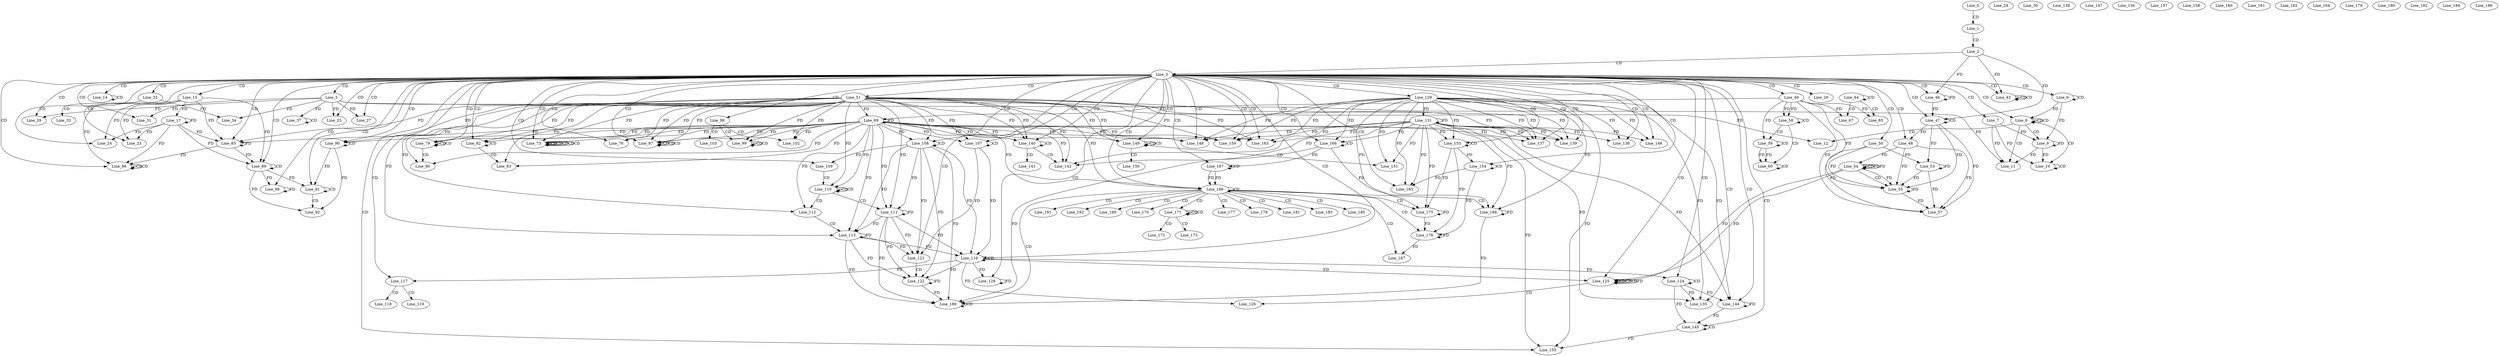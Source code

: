 digraph G {
  Line_0;
  Line_1;
  Line_2;
  Line_3;
  Line_5;
  Line_6;
  Line_6;
  Line_7;
  Line_8;
  Line_8;
  Line_9;
  Line_9;
  Line_10;
  Line_10;
  Line_10;
  Line_11;
  Line_11;
  Line_12;
  Line_14;
  Line_14;
  Line_15;
  Line_17;
  Line_23;
  Line_24;
  Line_24;
  Line_25;
  Line_26;
  Line_27;
  Line_28;
  Line_29;
  Line_30;
  Line_31;
  Line_32;
  Line_33;
  Line_34;
  Line_37;
  Line_37;
  Line_37;
  Line_43;
  Line_43;
  Line_43;
  Line_46;
  Line_46;
  Line_47;
  Line_47;
  Line_48;
  Line_48;
  Line_49;
  Line_50;
  Line_51;
  Line_53;
  Line_53;
  Line_54;
  Line_54;
  Line_54;
  Line_55;
  Line_55;
  Line_57;
  Line_58;
  Line_58;
  Line_59;
  Line_59;
  Line_59;
  Line_60;
  Line_60;
  Line_64;
  Line_64;
  Line_65;
  Line_67;
  Line_69;
  Line_73;
  Line_73;
  Line_73;
  Line_73;
  Line_73;
  Line_73;
  Line_73;
  Line_73;
  Line_73;
  Line_73;
  Line_73;
  Line_76;
  Line_76;
  Line_79;
  Line_79;
  Line_79;
  Line_80;
  Line_82;
  Line_82;
  Line_82;
  Line_82;
  Line_83;
  Line_85;
  Line_85;
  Line_86;
  Line_86;
  Line_86;
  Line_89;
  Line_89;
  Line_90;
  Line_90;
  Line_90;
  Line_91;
  Line_91;
  Line_91;
  Line_91;
  Line_91;
  Line_92;
  Line_92;
  Line_96;
  Line_97;
  Line_97;
  Line_97;
  Line_97;
  Line_97;
  Line_97;
  Line_98;
  Line_99;
  Line_99;
  Line_99;
  Line_102;
  Line_102;
  Line_103;
  Line_107;
  Line_107;
  Line_107;
  Line_108;
  Line_108;
  Line_108;
  Line_109;
  Line_109;
  Line_110;
  Line_110;
  Line_110;
  Line_110;
  Line_111;
  Line_111;
  Line_111;
  Line_111;
  Line_112;
  Line_112;
  Line_113;
  Line_113;
  Line_113;
  Line_113;
  Line_116;
  Line_116;
  Line_117;
  Line_117;
  Line_118;
  Line_119;
  Line_121;
  Line_121;
  Line_121;
  Line_122;
  Line_122;
  Line_124;
  Line_124;
  Line_124;
  Line_125;
  Line_125;
  Line_125;
  Line_125;
  Line_126;
  Line_126;
  Line_128;
  Line_129;
  Line_131;
  Line_131;
  Line_135;
  Line_136;
  Line_137;
  Line_137;
  Line_138;
  Line_139;
  Line_139;
  Line_140;
  Line_140;
  Line_141;
  Line_142;
  Line_142;
  Line_144;
  Line_144;
  Line_145;
  Line_145;
  Line_146;
  Line_147;
  Line_148;
  Line_148;
  Line_149;
  Line_149;
  Line_149;
  Line_149;
  Line_150;
  Line_151;
  Line_153;
  Line_153;
  Line_154;
  Line_154;
  Line_155;
  Line_155;
  Line_156;
  Line_157;
  Line_157;
  Line_158;
  Line_159;
  Line_159;
  Line_160;
  Line_161;
  Line_161;
  Line_162;
  Line_163;
  Line_163;
  Line_164;
  Line_165;
  Line_165;
  Line_166;
  Line_166;
  Line_167;
  Line_167;
  Line_168;
  Line_168;
  Line_168;
  Line_169;
  Line_170;
  Line_170;
  Line_171;
  Line_171;
  Line_171;
  Line_171;
  Line_172;
  Line_173;
  Line_175;
  Line_175;
  Line_176;
  Line_176;
  Line_177;
  Line_177;
  Line_178;
  Line_179;
  Line_179;
  Line_180;
  Line_181;
  Line_181;
  Line_182;
  Line_183;
  Line_183;
  Line_184;
  Line_185;
  Line_185;
  Line_186;
  Line_187;
  Line_187;
  Line_188;
  Line_188;
  Line_189;
  Line_189;
  Line_191;
  Line_192;
  Line_0 -> Line_1 [ label="CD" ];
  Line_1 -> Line_2 [ label="CD" ];
  Line_2 -> Line_3 [ label="CD" ];
  Line_3 -> Line_5 [ label="CD" ];
  Line_3 -> Line_6 [ label="CD" ];
  Line_6 -> Line_6 [ label="CD" ];
  Line_3 -> Line_7 [ label="CD" ];
  Line_3 -> Line_8 [ label="CD" ];
  Line_8 -> Line_8 [ label="CD" ];
  Line_8 -> Line_8 [ label="CD" ];
  Line_6 -> Line_8 [ label="FD" ];
  Line_8 -> Line_9 [ label="CD" ];
  Line_9 -> Line_9 [ label="FD" ];
  Line_7 -> Line_9 [ label="FD" ];
  Line_6 -> Line_9 [ label="FD" ];
  Line_8 -> Line_10 [ label="CD" ];
  Line_10 -> Line_10 [ label="CD" ];
  Line_9 -> Line_10 [ label="FD" ];
  Line_7 -> Line_10 [ label="FD" ];
  Line_8 -> Line_11 [ label="CD" ];
  Line_5 -> Line_11 [ label="FD" ];
  Line_9 -> Line_11 [ label="FD" ];
  Line_7 -> Line_11 [ label="FD" ];
  Line_8 -> Line_12 [ label="CD" ];
  Line_5 -> Line_12 [ label="FD" ];
  Line_3 -> Line_14 [ label="CD" ];
  Line_14 -> Line_14 [ label="CD" ];
  Line_3 -> Line_15 [ label="CD" ];
  Line_15 -> Line_17 [ label="FD" ];
  Line_17 -> Line_17 [ label="FD" ];
  Line_3 -> Line_23 [ label="CD" ];
  Line_15 -> Line_23 [ label="FD" ];
  Line_17 -> Line_23 [ label="FD" ];
  Line_3 -> Line_24 [ label="CD" ];
  Line_15 -> Line_24 [ label="FD" ];
  Line_17 -> Line_24 [ label="FD" ];
  Line_3 -> Line_25 [ label="CD" ];
  Line_5 -> Line_25 [ label="FD" ];
  Line_3 -> Line_26 [ label="CD" ];
  Line_3 -> Line_27 [ label="CD" ];
  Line_5 -> Line_27 [ label="FD" ];
  Line_3 -> Line_29 [ label="CD" ];
  Line_5 -> Line_29 [ label="FD" ];
  Line_3 -> Line_31 [ label="CD" ];
  Line_5 -> Line_31 [ label="FD" ];
  Line_3 -> Line_32 [ label="CD" ];
  Line_32 -> Line_33 [ label="CD" ];
  Line_32 -> Line_34 [ label="CD" ];
  Line_5 -> Line_34 [ label="FD" ];
  Line_37 -> Line_37 [ label="CD" ];
  Line_5 -> Line_37 [ label="FD" ];
  Line_3 -> Line_43 [ label="CD" ];
  Line_43 -> Line_43 [ label="CD" ];
  Line_43 -> Line_43 [ label="CD" ];
  Line_2 -> Line_43 [ label="FD" ];
  Line_3 -> Line_46 [ label="CD" ];
  Line_2 -> Line_46 [ label="FD" ];
  Line_46 -> Line_46 [ label="FD" ];
  Line_3 -> Line_47 [ label="CD" ];
  Line_47 -> Line_47 [ label="CD" ];
  Line_2 -> Line_47 [ label="FD" ];
  Line_46 -> Line_47 [ label="FD" ];
  Line_3 -> Line_48 [ label="CD" ];
  Line_47 -> Line_48 [ label="FD" ];
  Line_3 -> Line_49 [ label="CD" ];
  Line_3 -> Line_50 [ label="CD" ];
  Line_3 -> Line_51 [ label="CD" ];
  Line_50 -> Line_53 [ label="FD" ];
  Line_53 -> Line_53 [ label="FD" ];
  Line_47 -> Line_53 [ label="FD" ];
  Line_48 -> Line_54 [ label="FD" ];
  Line_54 -> Line_54 [ label="CD" ];
  Line_54 -> Line_54 [ label="FD" ];
  Line_54 -> Line_55 [ label="CD" ];
  Line_55 -> Line_55 [ label="FD" ];
  Line_50 -> Line_55 [ label="FD" ];
  Line_53 -> Line_55 [ label="FD" ];
  Line_47 -> Line_55 [ label="FD" ];
  Line_49 -> Line_55 [ label="FD" ];
  Line_54 -> Line_55 [ label="FD" ];
  Line_48 -> Line_55 [ label="FD" ];
  Line_47 -> Line_57 [ label="FD" ];
  Line_49 -> Line_57 [ label="FD" ];
  Line_55 -> Line_57 [ label="FD" ];
  Line_50 -> Line_57 [ label="FD" ];
  Line_53 -> Line_57 [ label="FD" ];
  Line_48 -> Line_57 [ label="FD" ];
  Line_49 -> Line_58 [ label="FD" ];
  Line_58 -> Line_58 [ label="CD" ];
  Line_49 -> Line_58 [ label="FD" ];
  Line_58 -> Line_59 [ label="CD" ];
  Line_59 -> Line_59 [ label="CD" ];
  Line_49 -> Line_59 [ label="FD" ];
  Line_58 -> Line_60 [ label="CD" ];
  Line_59 -> Line_60 [ label="FD" ];
  Line_60 -> Line_60 [ label="CD" ];
  Line_59 -> Line_60 [ label="FD" ];
  Line_64 -> Line_64 [ label="CD" ];
  Line_64 -> Line_65 [ label="CD" ];
  Line_49 -> Line_65 [ label="FD" ];
  Line_64 -> Line_67 [ label="CD" ];
  Line_49 -> Line_67 [ label="FD" ];
  Line_51 -> Line_69 [ label="FD" ];
  Line_69 -> Line_69 [ label="FD" ];
  Line_49 -> Line_69 [ label="FD" ];
  Line_3 -> Line_73 [ label="CD" ];
  Line_73 -> Line_73 [ label="CD" ];
  Line_51 -> Line_73 [ label="FD" ];
  Line_69 -> Line_73 [ label="FD" ];
  Line_73 -> Line_73 [ label="CD" ];
  Line_73 -> Line_73 [ label="CD" ];
  Line_73 -> Line_73 [ label="CD" ];
  Line_73 -> Line_73 [ label="CD" ];
  Line_3 -> Line_76 [ label="CD" ];
  Line_51 -> Line_76 [ label="FD" ];
  Line_69 -> Line_76 [ label="FD" ];
  Line_3 -> Line_79 [ label="CD" ];
  Line_79 -> Line_79 [ label="CD" ];
  Line_79 -> Line_79 [ label="CD" ];
  Line_51 -> Line_79 [ label="FD" ];
  Line_69 -> Line_79 [ label="FD" ];
  Line_79 -> Line_80 [ label="CD" ];
  Line_51 -> Line_80 [ label="FD" ];
  Line_69 -> Line_80 [ label="FD" ];
  Line_3 -> Line_82 [ label="CD" ];
  Line_82 -> Line_82 [ label="CD" ];
  Line_51 -> Line_82 [ label="FD" ];
  Line_69 -> Line_82 [ label="FD" ];
  Line_82 -> Line_83 [ label="CD" ];
  Line_51 -> Line_83 [ label="FD" ];
  Line_69 -> Line_83 [ label="FD" ];
  Line_3 -> Line_85 [ label="CD" ];
  Line_15 -> Line_85 [ label="FD" ];
  Line_17 -> Line_85 [ label="FD" ];
  Line_85 -> Line_85 [ label="FD" ];
  Line_51 -> Line_85 [ label="FD" ];
  Line_69 -> Line_85 [ label="FD" ];
  Line_3 -> Line_86 [ label="CD" ];
  Line_86 -> Line_86 [ label="CD" ];
  Line_86 -> Line_86 [ label="CD" ];
  Line_15 -> Line_86 [ label="FD" ];
  Line_17 -> Line_86 [ label="FD" ];
  Line_85 -> Line_86 [ label="FD" ];
  Line_3 -> Line_89 [ label="CD" ];
  Line_89 -> Line_89 [ label="CD" ];
  Line_15 -> Line_89 [ label="FD" ];
  Line_17 -> Line_89 [ label="FD" ];
  Line_85 -> Line_89 [ label="FD" ];
  Line_3 -> Line_90 [ label="CD" ];
  Line_90 -> Line_90 [ label="CD" ];
  Line_51 -> Line_90 [ label="FD" ];
  Line_69 -> Line_90 [ label="FD" ];
  Line_3 -> Line_91 [ label="CD" ];
  Line_91 -> Line_91 [ label="CD" ];
  Line_89 -> Line_91 [ label="FD" ];
  Line_90 -> Line_91 [ label="FD" ];
  Line_91 -> Line_92 [ label="CD" ];
  Line_89 -> Line_92 [ label="FD" ];
  Line_90 -> Line_92 [ label="FD" ];
  Line_3 -> Line_96 [ label="CD" ];
  Line_89 -> Line_96 [ label="FD" ];
  Line_96 -> Line_96 [ label="FD" ];
  Line_3 -> Line_97 [ label="CD" ];
  Line_97 -> Line_97 [ label="CD" ];
  Line_51 -> Line_97 [ label="FD" ];
  Line_69 -> Line_97 [ label="FD" ];
  Line_97 -> Line_97 [ label="CD" ];
  Line_97 -> Line_97 [ label="CD" ];
  Line_51 -> Line_97 [ label="FD" ];
  Line_69 -> Line_97 [ label="FD" ];
  Line_3 -> Line_98 [ label="CD" ];
  Line_98 -> Line_99 [ label="CD" ];
  Line_99 -> Line_99 [ label="CD" ];
  Line_99 -> Line_99 [ label="CD" ];
  Line_51 -> Line_99 [ label="FD" ];
  Line_69 -> Line_99 [ label="FD" ];
  Line_98 -> Line_102 [ label="CD" ];
  Line_51 -> Line_102 [ label="FD" ];
  Line_69 -> Line_102 [ label="FD" ];
  Line_98 -> Line_103 [ label="CD" ];
  Line_3 -> Line_107 [ label="CD" ];
  Line_107 -> Line_107 [ label="CD" ];
  Line_51 -> Line_107 [ label="FD" ];
  Line_69 -> Line_107 [ label="FD" ];
  Line_3 -> Line_108 [ label="CD" ];
  Line_108 -> Line_108 [ label="CD" ];
  Line_51 -> Line_108 [ label="FD" ];
  Line_69 -> Line_108 [ label="FD" ];
  Line_3 -> Line_109 [ label="CD" ];
  Line_108 -> Line_109 [ label="FD" ];
  Line_109 -> Line_110 [ label="CD" ];
  Line_110 -> Line_110 [ label="CD" ];
  Line_110 -> Line_110 [ label="CD" ];
  Line_51 -> Line_110 [ label="FD" ];
  Line_69 -> Line_110 [ label="FD" ];
  Line_110 -> Line_111 [ label="CD" ];
  Line_108 -> Line_111 [ label="FD" ];
  Line_111 -> Line_111 [ label="FD" ];
  Line_51 -> Line_111 [ label="FD" ];
  Line_69 -> Line_111 [ label="FD" ];
  Line_110 -> Line_112 [ label="CD" ];
  Line_51 -> Line_112 [ label="FD" ];
  Line_69 -> Line_112 [ label="FD" ];
  Line_112 -> Line_113 [ label="CD" ];
  Line_108 -> Line_113 [ label="FD" ];
  Line_111 -> Line_113 [ label="FD" ];
  Line_113 -> Line_113 [ label="FD" ];
  Line_51 -> Line_113 [ label="FD" ];
  Line_69 -> Line_113 [ label="FD" ];
  Line_3 -> Line_116 [ label="CD" ];
  Line_116 -> Line_116 [ label="CD" ];
  Line_107 -> Line_116 [ label="FD" ];
  Line_108 -> Line_116 [ label="FD" ];
  Line_111 -> Line_116 [ label="FD" ];
  Line_113 -> Line_116 [ label="FD" ];
  Line_3 -> Line_117 [ label="CD" ];
  Line_116 -> Line_117 [ label="FD" ];
  Line_117 -> Line_118 [ label="CD" ];
  Line_117 -> Line_119 [ label="CD" ];
  Line_3 -> Line_121 [ label="CD" ];
  Line_107 -> Line_121 [ label="FD" ];
  Line_108 -> Line_121 [ label="FD" ];
  Line_111 -> Line_121 [ label="FD" ];
  Line_113 -> Line_121 [ label="FD" ];
  Line_121 -> Line_122 [ label="CD" ];
  Line_108 -> Line_122 [ label="FD" ];
  Line_111 -> Line_122 [ label="FD" ];
  Line_113 -> Line_122 [ label="FD" ];
  Line_122 -> Line_122 [ label="FD" ];
  Line_116 -> Line_122 [ label="FD" ];
  Line_3 -> Line_124 [ label="CD" ];
  Line_124 -> Line_124 [ label="CD" ];
  Line_116 -> Line_124 [ label="FD" ];
  Line_3 -> Line_125 [ label="CD" ];
  Line_125 -> Line_125 [ label="CD" ];
  Line_54 -> Line_125 [ label="FD" ];
  Line_125 -> Line_125 [ label="CD" ];
  Line_116 -> Line_125 [ label="FD" ];
  Line_125 -> Line_125 [ label="FD" ];
  Line_54 -> Line_125 [ label="FD" ];
  Line_125 -> Line_126 [ label="CD" ];
  Line_116 -> Line_126 [ label="FD" ];
  Line_3 -> Line_128 [ label="CD" ];
  Line_116 -> Line_128 [ label="FD" ];
  Line_128 -> Line_128 [ label="FD" ];
  Line_3 -> Line_129 [ label="CD" ];
  Line_129 -> Line_131 [ label="FD" ];
  Line_131 -> Line_131 [ label="FD" ];
  Line_3 -> Line_135 [ label="CD" ];
  Line_129 -> Line_135 [ label="FD" ];
  Line_131 -> Line_135 [ label="FD" ];
  Line_124 -> Line_135 [ label="FD" ];
  Line_3 -> Line_136 [ label="CD" ];
  Line_129 -> Line_136 [ label="FD" ];
  Line_131 -> Line_136 [ label="FD" ];
  Line_3 -> Line_137 [ label="CD" ];
  Line_129 -> Line_137 [ label="FD" ];
  Line_131 -> Line_137 [ label="FD" ];
  Line_51 -> Line_137 [ label="FD" ];
  Line_69 -> Line_137 [ label="FD" ];
  Line_3 -> Line_139 [ label="CD" ];
  Line_129 -> Line_139 [ label="FD" ];
  Line_131 -> Line_139 [ label="FD" ];
  Line_51 -> Line_139 [ label="FD" ];
  Line_69 -> Line_139 [ label="FD" ];
  Line_3 -> Line_140 [ label="CD" ];
  Line_51 -> Line_140 [ label="FD" ];
  Line_69 -> Line_140 [ label="FD" ];
  Line_140 -> Line_140 [ label="CD" ];
  Line_51 -> Line_140 [ label="FD" ];
  Line_69 -> Line_140 [ label="FD" ];
  Line_140 -> Line_141 [ label="CD" ];
  Line_140 -> Line_142 [ label="CD" ];
  Line_129 -> Line_142 [ label="FD" ];
  Line_131 -> Line_142 [ label="FD" ];
  Line_51 -> Line_142 [ label="FD" ];
  Line_69 -> Line_142 [ label="FD" ];
  Line_3 -> Line_144 [ label="CD" ];
  Line_124 -> Line_144 [ label="FD" ];
  Line_144 -> Line_144 [ label="FD" ];
  Line_129 -> Line_144 [ label="FD" ];
  Line_131 -> Line_144 [ label="FD" ];
  Line_3 -> Line_145 [ label="CD" ];
  Line_145 -> Line_145 [ label="CD" ];
  Line_124 -> Line_145 [ label="FD" ];
  Line_144 -> Line_145 [ label="FD" ];
  Line_3 -> Line_146 [ label="CD" ];
  Line_129 -> Line_146 [ label="FD" ];
  Line_131 -> Line_146 [ label="FD" ];
  Line_3 -> Line_148 [ label="CD" ];
  Line_129 -> Line_148 [ label="FD" ];
  Line_131 -> Line_148 [ label="FD" ];
  Line_51 -> Line_148 [ label="FD" ];
  Line_69 -> Line_148 [ label="FD" ];
  Line_3 -> Line_149 [ label="CD" ];
  Line_149 -> Line_149 [ label="CD" ];
  Line_149 -> Line_149 [ label="CD" ];
  Line_51 -> Line_149 [ label="FD" ];
  Line_69 -> Line_149 [ label="FD" ];
  Line_149 -> Line_150 [ label="CD" ];
  Line_149 -> Line_151 [ label="CD" ];
  Line_129 -> Line_151 [ label="FD" ];
  Line_131 -> Line_151 [ label="FD" ];
  Line_3 -> Line_153 [ label="CD" ];
  Line_153 -> Line_153 [ label="CD" ];
  Line_129 -> Line_153 [ label="FD" ];
  Line_131 -> Line_153 [ label="FD" ];
  Line_3 -> Line_154 [ label="CD" ];
  Line_154 -> Line_154 [ label="CD" ];
  Line_153 -> Line_154 [ label="FD" ];
  Line_3 -> Line_155 [ label="CD" ];
  Line_129 -> Line_155 [ label="FD" ];
  Line_131 -> Line_155 [ label="FD" ];
  Line_145 -> Line_155 [ label="FD" ];
  Line_3 -> Line_159 [ label="CD" ];
  Line_129 -> Line_159 [ label="FD" ];
  Line_131 -> Line_159 [ label="FD" ];
  Line_51 -> Line_159 [ label="FD" ];
  Line_69 -> Line_159 [ label="FD" ];
  Line_3 -> Line_163 [ label="CD" ];
  Line_129 -> Line_163 [ label="FD" ];
  Line_131 -> Line_163 [ label="FD" ];
  Line_51 -> Line_163 [ label="FD" ];
  Line_69 -> Line_163 [ label="FD" ];
  Line_3 -> Line_165 [ label="CD" ];
  Line_129 -> Line_165 [ label="FD" ];
  Line_131 -> Line_165 [ label="FD" ];
  Line_154 -> Line_165 [ label="FD" ];
  Line_3 -> Line_166 [ label="CD" ];
  Line_166 -> Line_166 [ label="CD" ];
  Line_129 -> Line_166 [ label="FD" ];
  Line_131 -> Line_166 [ label="FD" ];
  Line_3 -> Line_167 [ label="CD" ];
  Line_167 -> Line_167 [ label="CD" ];
  Line_166 -> Line_167 [ label="FD" ];
  Line_3 -> Line_168 [ label="CD" ];
  Line_167 -> Line_168 [ label="FD" ];
  Line_168 -> Line_168 [ label="CD" ];
  Line_167 -> Line_168 [ label="FD" ];
  Line_51 -> Line_168 [ label="FD" ];
  Line_69 -> Line_168 [ label="FD" ];
  Line_168 -> Line_169 [ label="CD" ];
  Line_168 -> Line_170 [ label="CD" ];
  Line_168 -> Line_171 [ label="CD" ];
  Line_171 -> Line_171 [ label="CD" ];
  Line_171 -> Line_171 [ label="CD" ];
  Line_171 -> Line_172 [ label="CD" ];
  Line_171 -> Line_173 [ label="CD" ];
  Line_168 -> Line_175 [ label="CD" ];
  Line_153 -> Line_175 [ label="FD" ];
  Line_175 -> Line_175 [ label="FD" ];
  Line_129 -> Line_175 [ label="FD" ];
  Line_131 -> Line_175 [ label="FD" ];
  Line_168 -> Line_176 [ label="CD" ];
  Line_154 -> Line_176 [ label="FD" ];
  Line_176 -> Line_176 [ label="FD" ];
  Line_153 -> Line_176 [ label="FD" ];
  Line_175 -> Line_176 [ label="FD" ];
  Line_168 -> Line_177 [ label="CD" ];
  Line_168 -> Line_179 [ label="CD" ];
  Line_168 -> Line_181 [ label="CD" ];
  Line_168 -> Line_183 [ label="CD" ];
  Line_168 -> Line_185 [ label="CD" ];
  Line_168 -> Line_187 [ label="CD" ];
  Line_176 -> Line_187 [ label="FD" ];
  Line_168 -> Line_188 [ label="CD" ];
  Line_166 -> Line_188 [ label="FD" ];
  Line_188 -> Line_188 [ label="FD" ];
  Line_129 -> Line_188 [ label="FD" ];
  Line_131 -> Line_188 [ label="FD" ];
  Line_168 -> Line_189 [ label="CD" ];
  Line_189 -> Line_189 [ label="CD" ];
  Line_166 -> Line_189 [ label="FD" ];
  Line_188 -> Line_189 [ label="FD" ];
  Line_108 -> Line_189 [ label="FD" ];
  Line_111 -> Line_189 [ label="FD" ];
  Line_113 -> Line_189 [ label="FD" ];
  Line_122 -> Line_189 [ label="FD" ];
  Line_168 -> Line_191 [ label="CD" ];
  Line_168 -> Line_192 [ label="CD" ];
  Line_54 -> Line_54 [ label="FD" ];
  Line_125 -> Line_125 [ label="FD" ];
}
